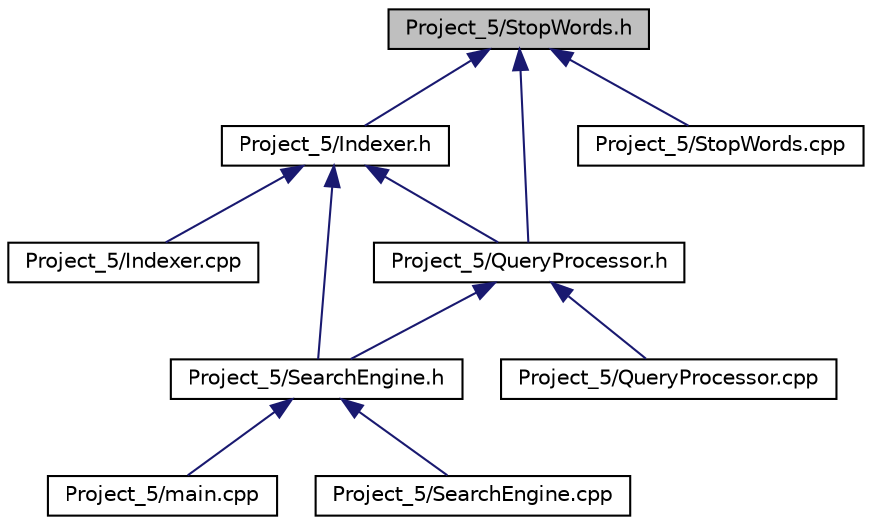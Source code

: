 digraph "Project_5/StopWords.h"
{
  edge [fontname="Helvetica",fontsize="10",labelfontname="Helvetica",labelfontsize="10"];
  node [fontname="Helvetica",fontsize="10",shape=record];
  Node1 [label="Project_5/StopWords.h",height=0.2,width=0.4,color="black", fillcolor="grey75", style="filled", fontcolor="black"];
  Node1 -> Node2 [dir="back",color="midnightblue",fontsize="10",style="solid",fontname="Helvetica"];
  Node2 [label="Project_5/Indexer.h",height=0.2,width=0.4,color="black", fillcolor="white", style="filled",URL="$_indexer_8h.html"];
  Node2 -> Node3 [dir="back",color="midnightblue",fontsize="10",style="solid",fontname="Helvetica"];
  Node3 [label="Project_5/Indexer.cpp",height=0.2,width=0.4,color="black", fillcolor="white", style="filled",URL="$_indexer_8cpp.html"];
  Node2 -> Node4 [dir="back",color="midnightblue",fontsize="10",style="solid",fontname="Helvetica"];
  Node4 [label="Project_5/SearchEngine.h",height=0.2,width=0.4,color="black", fillcolor="white", style="filled",URL="$_search_engine_8h.html"];
  Node4 -> Node5 [dir="back",color="midnightblue",fontsize="10",style="solid",fontname="Helvetica"];
  Node5 [label="Project_5/main.cpp",height=0.2,width=0.4,color="black", fillcolor="white", style="filled",URL="$main_8cpp.html"];
  Node4 -> Node6 [dir="back",color="midnightblue",fontsize="10",style="solid",fontname="Helvetica"];
  Node6 [label="Project_5/SearchEngine.cpp",height=0.2,width=0.4,color="black", fillcolor="white", style="filled",URL="$_search_engine_8cpp.html"];
  Node2 -> Node7 [dir="back",color="midnightblue",fontsize="10",style="solid",fontname="Helvetica"];
  Node7 [label="Project_5/QueryProcessor.h",height=0.2,width=0.4,color="black", fillcolor="white", style="filled",URL="$_query_processor_8h.html"];
  Node7 -> Node4 [dir="back",color="midnightblue",fontsize="10",style="solid",fontname="Helvetica"];
  Node7 -> Node8 [dir="back",color="midnightblue",fontsize="10",style="solid",fontname="Helvetica"];
  Node8 [label="Project_5/QueryProcessor.cpp",height=0.2,width=0.4,color="black", fillcolor="white", style="filled",URL="$_query_processor_8cpp.html"];
  Node1 -> Node7 [dir="back",color="midnightblue",fontsize="10",style="solid",fontname="Helvetica"];
  Node1 -> Node9 [dir="back",color="midnightblue",fontsize="10",style="solid",fontname="Helvetica"];
  Node9 [label="Project_5/StopWords.cpp",height=0.2,width=0.4,color="black", fillcolor="white", style="filled",URL="$_stop_words_8cpp.html"];
}
